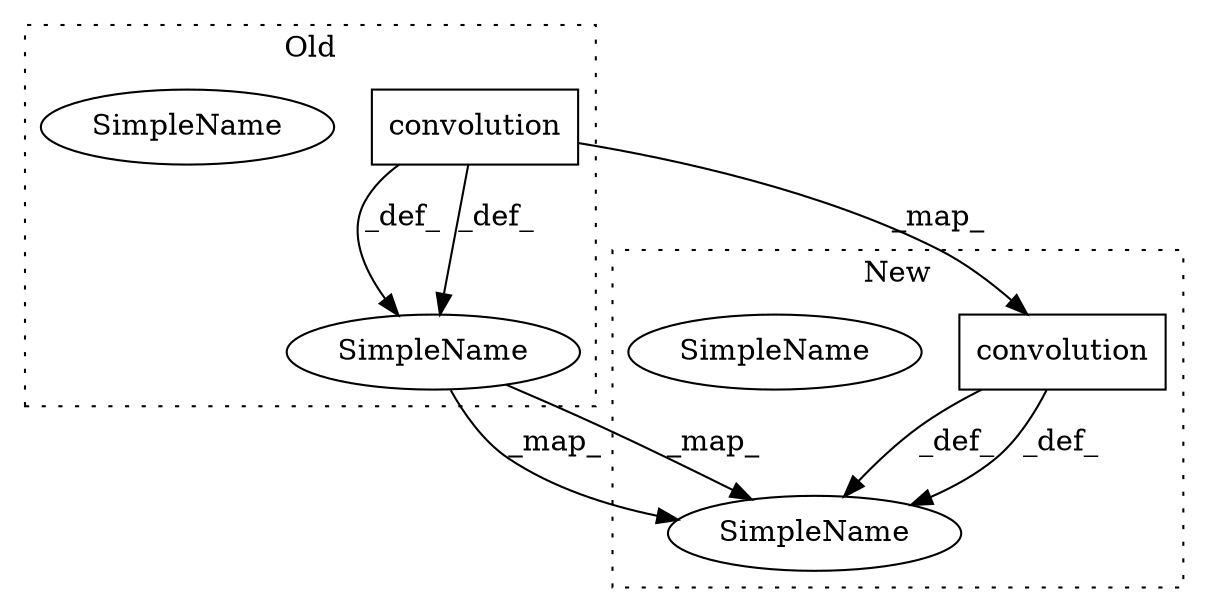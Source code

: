 digraph G {
subgraph cluster0 {
1 [label="convolution" a="32" s="2608,2676" l="12,2" shape="box"];
3 [label="SimpleName" a="42" s="2552" l="2" shape="ellipse"];
6 [label="SimpleName" a="42" s="2552" l="2" shape="ellipse"];
label = "Old";
style="dotted";
}
subgraph cluster1 {
2 [label="convolution" a="32" s="3386,3454" l="12,2" shape="box"];
4 [label="SimpleName" a="42" s="3355" l="2" shape="ellipse"];
5 [label="SimpleName" a="42" s="3355" l="2" shape="ellipse"];
label = "New";
style="dotted";
}
1 -> 6 [label="_def_"];
1 -> 6 [label="_def_"];
1 -> 2 [label="_map_"];
2 -> 5 [label="_def_"];
2 -> 5 [label="_def_"];
6 -> 5 [label="_map_"];
6 -> 5 [label="_map_"];
}